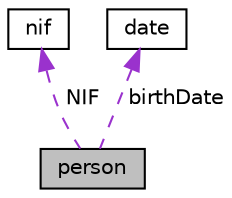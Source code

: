 digraph G
{
  edge [fontname="Helvetica",fontsize="10",labelfontname="Helvetica",labelfontsize="10"];
  node [fontname="Helvetica",fontsize="10",shape=record];
  Node1 [label="person",height=0.2,width=0.4,color="black", fillcolor="grey75", style="filled" fontcolor="black"];
  Node2 -> Node1 [dir="back",color="darkorchid3",fontsize="10",style="dashed",label=" NIF" ,fontname="Helvetica"];
  Node2 [label="nif",height=0.2,width=0.4,color="black", fillcolor="white", style="filled",URL="$classnif.html",tooltip="Numero de Identificao Fiscal with 9 fields."];
  Node3 -> Node1 [dir="back",color="darkorchid3",fontsize="10",style="dashed",label=" birthDate" ,fontname="Helvetica"];
  Node3 [label="date",height=0.2,width=0.4,color="black", fillcolor="white", style="filled",URL="$classdate.html",tooltip="Class Date."];
}
